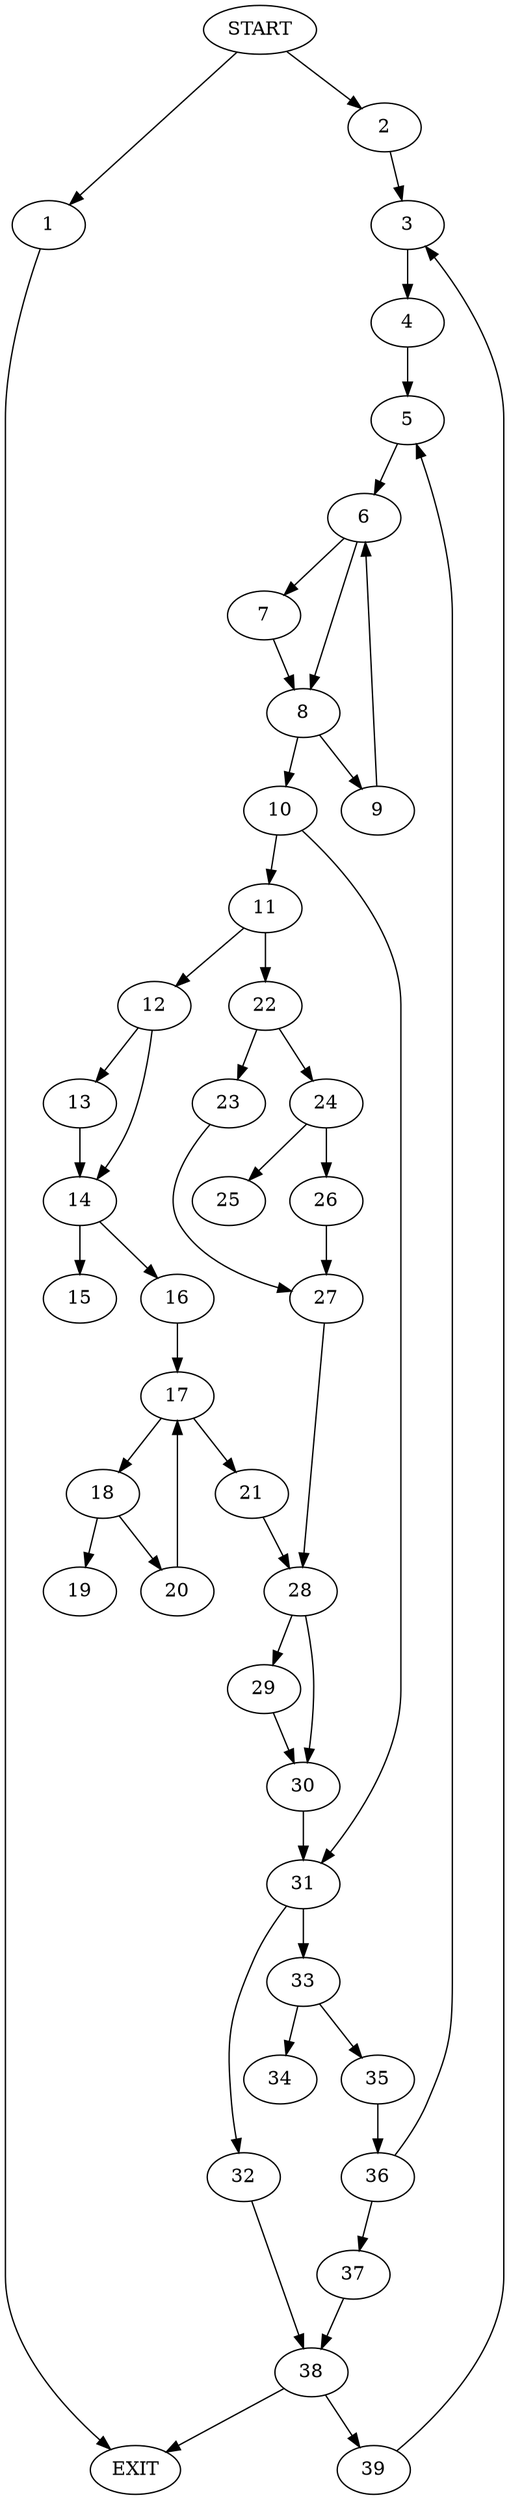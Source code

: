 digraph { 
0 [label="START"];
1;
2;
3;
4;
5;
6;
7;
8;
9;
10;
11;
12;
13;
14;
15;
16;
17;
18;
19;
20;
21;
22;
23;
24;
25;
26;
27;
28;
29;
30;
31;
32;
33;
34;
35;
36;
37;
38;
39;
40[label="EXIT"];
0 -> 2;
0 -> 1;
1 -> 40;
2 -> 3;
3 -> 4;
4 -> 5;
5 -> 6;
6 -> 7;
6 -> 8;
7 -> 8;
8 -> 9;
8 -> 10;
9 -> 6;
10 -> 11;
10 -> 31;
11 -> 12;
11 -> 22;
12 -> 13;
12 -> 14;
13 -> 14;
14 -> 15;
14 -> 16;
16 -> 17;
17 -> 18;
17 -> 21;
18 -> 19;
18 -> 20;
20 -> 17;
21 -> 28;
22 -> 23;
22 -> 24;
23 -> 27;
24 -> 26;
24 -> 25;
26 -> 27;
27 -> 28;
28 -> 30;
28 -> 29;
29 -> 30;
30 -> 31;
31 -> 32;
31 -> 33;
32 -> 38;
33 -> 34;
33 -> 35;
35 -> 36;
36 -> 5;
36 -> 37;
37 -> 38;
38 -> 40;
38 -> 39;
39 -> 3;
}